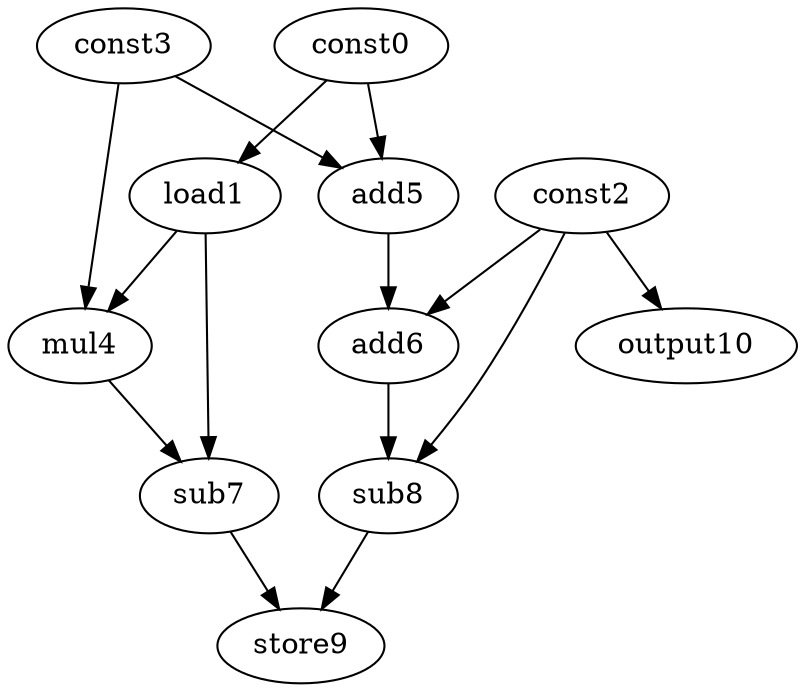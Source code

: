digraph G { 
const0[opcode=const]; 
load1[opcode=load]; 
const2[opcode=const]; 
const3[opcode=const]; 
mul4[opcode=mul]; 
add5[opcode=add]; 
add6[opcode=add]; 
sub7[opcode=sub]; 
sub8[opcode=sub]; 
store9[opcode=store]; 
output10[opcode=output]; 
const0->load1[operand=0];
const0->add5[operand=0];
const3->add5[operand=1];
const2->output10[operand=0];
load1->mul4[operand=0];
const3->mul4[operand=1];
const2->add6[operand=0];
add5->add6[operand=1];
load1->sub7[operand=0];
mul4->sub7[operand=1];
const2->sub8[operand=0];
add6->sub8[operand=1];
sub8->store9[operand=0];
sub7->store9[operand=1];
}
